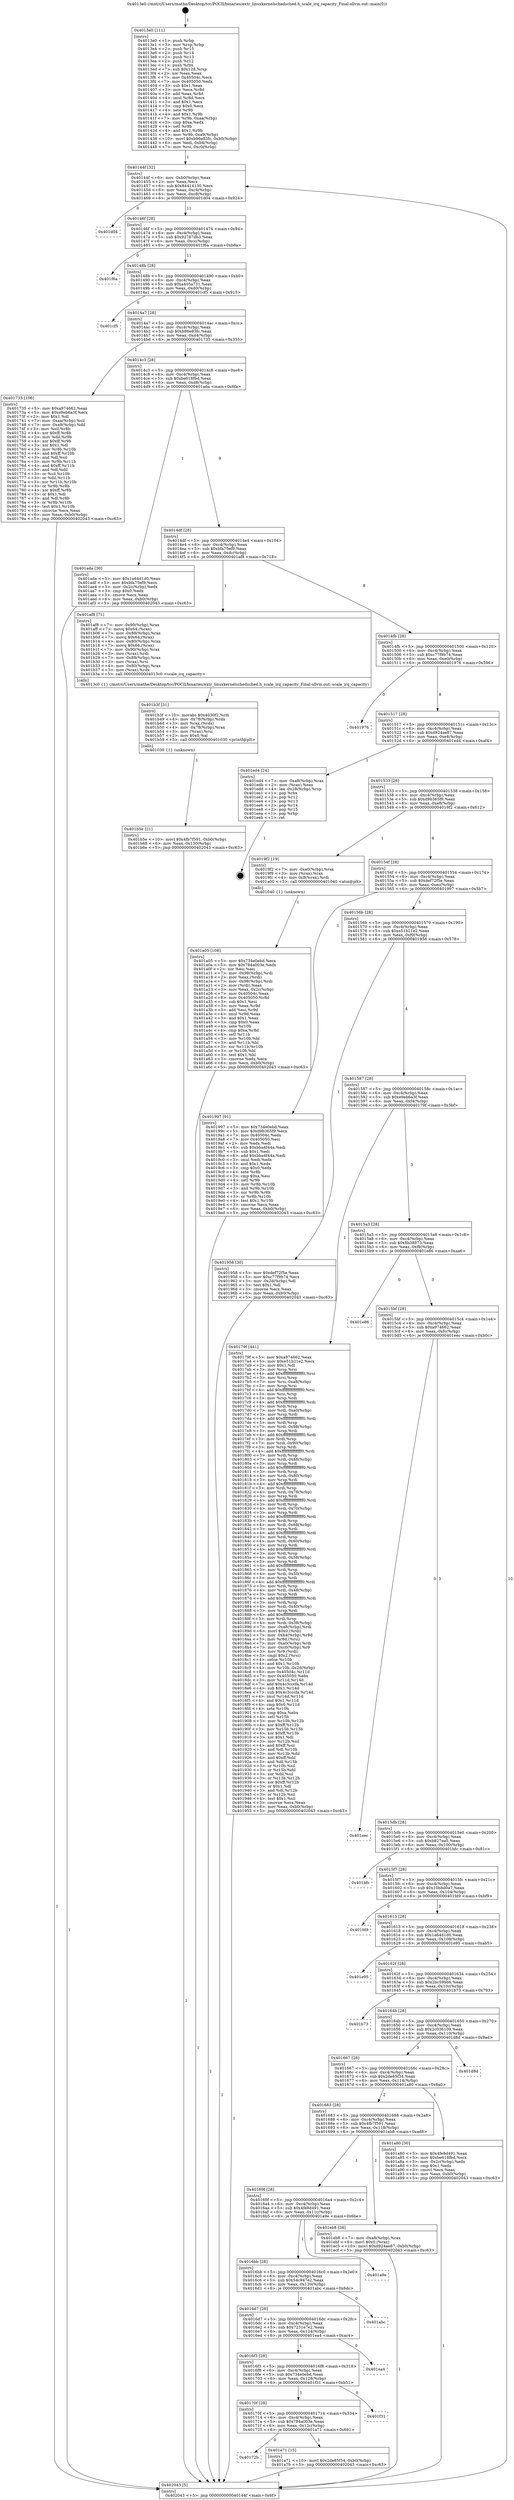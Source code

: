 digraph "0x4013e0" {
  label = "0x4013e0 (/mnt/c/Users/mathe/Desktop/tcc/POCII/binaries/extr_linuxkernelschedsched.h_scale_irq_capacity_Final-ollvm.out::main(0))"
  labelloc = "t"
  node[shape=record]

  Entry [label="",width=0.3,height=0.3,shape=circle,fillcolor=black,style=filled]
  "0x40144f" [label="{
     0x40144f [32]\l
     | [instrs]\l
     &nbsp;&nbsp;0x40144f \<+6\>: mov -0xb0(%rbp),%eax\l
     &nbsp;&nbsp;0x401455 \<+2\>: mov %eax,%ecx\l
     &nbsp;&nbsp;0x401457 \<+6\>: sub $0x84414130,%ecx\l
     &nbsp;&nbsp;0x40145d \<+6\>: mov %eax,-0xc4(%rbp)\l
     &nbsp;&nbsp;0x401463 \<+6\>: mov %ecx,-0xc8(%rbp)\l
     &nbsp;&nbsp;0x401469 \<+6\>: je 0000000000401d04 \<main+0x924\>\l
  }"]
  "0x401d04" [label="{
     0x401d04\l
  }", style=dashed]
  "0x40146f" [label="{
     0x40146f [28]\l
     | [instrs]\l
     &nbsp;&nbsp;0x40146f \<+5\>: jmp 0000000000401474 \<main+0x94\>\l
     &nbsp;&nbsp;0x401474 \<+6\>: mov -0xc4(%rbp),%eax\l
     &nbsp;&nbsp;0x40147a \<+5\>: sub $0x92787db3,%eax\l
     &nbsp;&nbsp;0x40147f \<+6\>: mov %eax,-0xcc(%rbp)\l
     &nbsp;&nbsp;0x401485 \<+6\>: je 0000000000401f6a \<main+0xb8a\>\l
  }"]
  Exit [label="",width=0.3,height=0.3,shape=circle,fillcolor=black,style=filled,peripheries=2]
  "0x401f6a" [label="{
     0x401f6a\l
  }", style=dashed]
  "0x40148b" [label="{
     0x40148b [28]\l
     | [instrs]\l
     &nbsp;&nbsp;0x40148b \<+5\>: jmp 0000000000401490 \<main+0xb0\>\l
     &nbsp;&nbsp;0x401490 \<+6\>: mov -0xc4(%rbp),%eax\l
     &nbsp;&nbsp;0x401496 \<+5\>: sub $0xa405a731,%eax\l
     &nbsp;&nbsp;0x40149b \<+6\>: mov %eax,-0xd0(%rbp)\l
     &nbsp;&nbsp;0x4014a1 \<+6\>: je 0000000000401cf5 \<main+0x915\>\l
  }"]
  "0x401b5e" [label="{
     0x401b5e [21]\l
     | [instrs]\l
     &nbsp;&nbsp;0x401b5e \<+10\>: movl $0x4fb7f591,-0xb0(%rbp)\l
     &nbsp;&nbsp;0x401b68 \<+6\>: mov %eax,-0x130(%rbp)\l
     &nbsp;&nbsp;0x401b6e \<+5\>: jmp 0000000000402043 \<main+0xc63\>\l
  }"]
  "0x401cf5" [label="{
     0x401cf5\l
  }", style=dashed]
  "0x4014a7" [label="{
     0x4014a7 [28]\l
     | [instrs]\l
     &nbsp;&nbsp;0x4014a7 \<+5\>: jmp 00000000004014ac \<main+0xcc\>\l
     &nbsp;&nbsp;0x4014ac \<+6\>: mov -0xc4(%rbp),%eax\l
     &nbsp;&nbsp;0x4014b2 \<+5\>: sub $0xb96e83fc,%eax\l
     &nbsp;&nbsp;0x4014b7 \<+6\>: mov %eax,-0xd4(%rbp)\l
     &nbsp;&nbsp;0x4014bd \<+6\>: je 0000000000401735 \<main+0x355\>\l
  }"]
  "0x401b3f" [label="{
     0x401b3f [31]\l
     | [instrs]\l
     &nbsp;&nbsp;0x401b3f \<+10\>: movabs $0x4030f2,%rdi\l
     &nbsp;&nbsp;0x401b49 \<+4\>: mov -0x78(%rbp),%rdx\l
     &nbsp;&nbsp;0x401b4d \<+3\>: mov %rax,(%rdx)\l
     &nbsp;&nbsp;0x401b50 \<+4\>: mov -0x78(%rbp),%rax\l
     &nbsp;&nbsp;0x401b54 \<+3\>: mov (%rax),%rsi\l
     &nbsp;&nbsp;0x401b57 \<+2\>: mov $0x0,%al\l
     &nbsp;&nbsp;0x401b59 \<+5\>: call 0000000000401030 \<printf@plt\>\l
     | [calls]\l
     &nbsp;&nbsp;0x401030 \{1\} (unknown)\l
  }"]
  "0x401735" [label="{
     0x401735 [106]\l
     | [instrs]\l
     &nbsp;&nbsp;0x401735 \<+5\>: mov $0xa974662,%eax\l
     &nbsp;&nbsp;0x40173a \<+5\>: mov $0xe9eb6a3f,%ecx\l
     &nbsp;&nbsp;0x40173f \<+2\>: mov $0x1,%dl\l
     &nbsp;&nbsp;0x401741 \<+7\>: mov -0xaa(%rbp),%sil\l
     &nbsp;&nbsp;0x401748 \<+7\>: mov -0xa9(%rbp),%dil\l
     &nbsp;&nbsp;0x40174f \<+3\>: mov %sil,%r8b\l
     &nbsp;&nbsp;0x401752 \<+4\>: xor $0xff,%r8b\l
     &nbsp;&nbsp;0x401756 \<+3\>: mov %dil,%r9b\l
     &nbsp;&nbsp;0x401759 \<+4\>: xor $0xff,%r9b\l
     &nbsp;&nbsp;0x40175d \<+3\>: xor $0x1,%dl\l
     &nbsp;&nbsp;0x401760 \<+3\>: mov %r8b,%r10b\l
     &nbsp;&nbsp;0x401763 \<+4\>: and $0xff,%r10b\l
     &nbsp;&nbsp;0x401767 \<+3\>: and %dl,%sil\l
     &nbsp;&nbsp;0x40176a \<+3\>: mov %r9b,%r11b\l
     &nbsp;&nbsp;0x40176d \<+4\>: and $0xff,%r11b\l
     &nbsp;&nbsp;0x401771 \<+3\>: and %dl,%dil\l
     &nbsp;&nbsp;0x401774 \<+3\>: or %sil,%r10b\l
     &nbsp;&nbsp;0x401777 \<+3\>: or %dil,%r11b\l
     &nbsp;&nbsp;0x40177a \<+3\>: xor %r11b,%r10b\l
     &nbsp;&nbsp;0x40177d \<+3\>: or %r9b,%r8b\l
     &nbsp;&nbsp;0x401780 \<+4\>: xor $0xff,%r8b\l
     &nbsp;&nbsp;0x401784 \<+3\>: or $0x1,%dl\l
     &nbsp;&nbsp;0x401787 \<+3\>: and %dl,%r8b\l
     &nbsp;&nbsp;0x40178a \<+3\>: or %r8b,%r10b\l
     &nbsp;&nbsp;0x40178d \<+4\>: test $0x1,%r10b\l
     &nbsp;&nbsp;0x401791 \<+3\>: cmovne %ecx,%eax\l
     &nbsp;&nbsp;0x401794 \<+6\>: mov %eax,-0xb0(%rbp)\l
     &nbsp;&nbsp;0x40179a \<+5\>: jmp 0000000000402043 \<main+0xc63\>\l
  }"]
  "0x4014c3" [label="{
     0x4014c3 [28]\l
     | [instrs]\l
     &nbsp;&nbsp;0x4014c3 \<+5\>: jmp 00000000004014c8 \<main+0xe8\>\l
     &nbsp;&nbsp;0x4014c8 \<+6\>: mov -0xc4(%rbp),%eax\l
     &nbsp;&nbsp;0x4014ce \<+5\>: sub $0xbe618fbd,%eax\l
     &nbsp;&nbsp;0x4014d3 \<+6\>: mov %eax,-0xd8(%rbp)\l
     &nbsp;&nbsp;0x4014d9 \<+6\>: je 0000000000401ada \<main+0x6fa\>\l
  }"]
  "0x402043" [label="{
     0x402043 [5]\l
     | [instrs]\l
     &nbsp;&nbsp;0x402043 \<+5\>: jmp 000000000040144f \<main+0x6f\>\l
  }"]
  "0x4013e0" [label="{
     0x4013e0 [111]\l
     | [instrs]\l
     &nbsp;&nbsp;0x4013e0 \<+1\>: push %rbp\l
     &nbsp;&nbsp;0x4013e1 \<+3\>: mov %rsp,%rbp\l
     &nbsp;&nbsp;0x4013e4 \<+2\>: push %r15\l
     &nbsp;&nbsp;0x4013e6 \<+2\>: push %r14\l
     &nbsp;&nbsp;0x4013e8 \<+2\>: push %r13\l
     &nbsp;&nbsp;0x4013ea \<+2\>: push %r12\l
     &nbsp;&nbsp;0x4013ec \<+1\>: push %rbx\l
     &nbsp;&nbsp;0x4013ed \<+7\>: sub $0x128,%rsp\l
     &nbsp;&nbsp;0x4013f4 \<+2\>: xor %eax,%eax\l
     &nbsp;&nbsp;0x4013f6 \<+7\>: mov 0x40504c,%ecx\l
     &nbsp;&nbsp;0x4013fd \<+7\>: mov 0x405050,%edx\l
     &nbsp;&nbsp;0x401404 \<+3\>: sub $0x1,%eax\l
     &nbsp;&nbsp;0x401407 \<+3\>: mov %ecx,%r8d\l
     &nbsp;&nbsp;0x40140a \<+3\>: add %eax,%r8d\l
     &nbsp;&nbsp;0x40140d \<+4\>: imul %r8d,%ecx\l
     &nbsp;&nbsp;0x401411 \<+3\>: and $0x1,%ecx\l
     &nbsp;&nbsp;0x401414 \<+3\>: cmp $0x0,%ecx\l
     &nbsp;&nbsp;0x401417 \<+4\>: sete %r9b\l
     &nbsp;&nbsp;0x40141b \<+4\>: and $0x1,%r9b\l
     &nbsp;&nbsp;0x40141f \<+7\>: mov %r9b,-0xaa(%rbp)\l
     &nbsp;&nbsp;0x401426 \<+3\>: cmp $0xa,%edx\l
     &nbsp;&nbsp;0x401429 \<+4\>: setl %r9b\l
     &nbsp;&nbsp;0x40142d \<+4\>: and $0x1,%r9b\l
     &nbsp;&nbsp;0x401431 \<+7\>: mov %r9b,-0xa9(%rbp)\l
     &nbsp;&nbsp;0x401438 \<+10\>: movl $0xb96e83fc,-0xb0(%rbp)\l
     &nbsp;&nbsp;0x401442 \<+6\>: mov %edi,-0xb4(%rbp)\l
     &nbsp;&nbsp;0x401448 \<+7\>: mov %rsi,-0xc0(%rbp)\l
  }"]
  "0x40172b" [label="{
     0x40172b\l
  }", style=dashed]
  "0x401ada" [label="{
     0x401ada [30]\l
     | [instrs]\l
     &nbsp;&nbsp;0x401ada \<+5\>: mov $0x1a64d1d0,%eax\l
     &nbsp;&nbsp;0x401adf \<+5\>: mov $0xbfa75ef9,%ecx\l
     &nbsp;&nbsp;0x401ae4 \<+3\>: mov -0x2c(%rbp),%edx\l
     &nbsp;&nbsp;0x401ae7 \<+3\>: cmp $0x0,%edx\l
     &nbsp;&nbsp;0x401aea \<+3\>: cmove %ecx,%eax\l
     &nbsp;&nbsp;0x401aed \<+6\>: mov %eax,-0xb0(%rbp)\l
     &nbsp;&nbsp;0x401af3 \<+5\>: jmp 0000000000402043 \<main+0xc63\>\l
  }"]
  "0x4014df" [label="{
     0x4014df [28]\l
     | [instrs]\l
     &nbsp;&nbsp;0x4014df \<+5\>: jmp 00000000004014e4 \<main+0x104\>\l
     &nbsp;&nbsp;0x4014e4 \<+6\>: mov -0xc4(%rbp),%eax\l
     &nbsp;&nbsp;0x4014ea \<+5\>: sub $0xbfa75ef9,%eax\l
     &nbsp;&nbsp;0x4014ef \<+6\>: mov %eax,-0xdc(%rbp)\l
     &nbsp;&nbsp;0x4014f5 \<+6\>: je 0000000000401af8 \<main+0x718\>\l
  }"]
  "0x401a71" [label="{
     0x401a71 [15]\l
     | [instrs]\l
     &nbsp;&nbsp;0x401a71 \<+10\>: movl $0x2de85f34,-0xb0(%rbp)\l
     &nbsp;&nbsp;0x401a7b \<+5\>: jmp 0000000000402043 \<main+0xc63\>\l
  }"]
  "0x401af8" [label="{
     0x401af8 [71]\l
     | [instrs]\l
     &nbsp;&nbsp;0x401af8 \<+7\>: mov -0x90(%rbp),%rax\l
     &nbsp;&nbsp;0x401aff \<+7\>: movq $0x64,(%rax)\l
     &nbsp;&nbsp;0x401b06 \<+7\>: mov -0x88(%rbp),%rax\l
     &nbsp;&nbsp;0x401b0d \<+7\>: movq $0x64,(%rax)\l
     &nbsp;&nbsp;0x401b14 \<+4\>: mov -0x80(%rbp),%rax\l
     &nbsp;&nbsp;0x401b18 \<+7\>: movq $0x64,(%rax)\l
     &nbsp;&nbsp;0x401b1f \<+7\>: mov -0x90(%rbp),%rax\l
     &nbsp;&nbsp;0x401b26 \<+3\>: mov (%rax),%rdi\l
     &nbsp;&nbsp;0x401b29 \<+7\>: mov -0x88(%rbp),%rax\l
     &nbsp;&nbsp;0x401b30 \<+3\>: mov (%rax),%rsi\l
     &nbsp;&nbsp;0x401b33 \<+4\>: mov -0x80(%rbp),%rax\l
     &nbsp;&nbsp;0x401b37 \<+3\>: mov (%rax),%rdx\l
     &nbsp;&nbsp;0x401b3a \<+5\>: call 00000000004013c0 \<scale_irq_capacity\>\l
     | [calls]\l
     &nbsp;&nbsp;0x4013c0 \{1\} (/mnt/c/Users/mathe/Desktop/tcc/POCII/binaries/extr_linuxkernelschedsched.h_scale_irq_capacity_Final-ollvm.out::scale_irq_capacity)\l
  }"]
  "0x4014fb" [label="{
     0x4014fb [28]\l
     | [instrs]\l
     &nbsp;&nbsp;0x4014fb \<+5\>: jmp 0000000000401500 \<main+0x120\>\l
     &nbsp;&nbsp;0x401500 \<+6\>: mov -0xc4(%rbp),%eax\l
     &nbsp;&nbsp;0x401506 \<+5\>: sub $0xc77f9b74,%eax\l
     &nbsp;&nbsp;0x40150b \<+6\>: mov %eax,-0xe0(%rbp)\l
     &nbsp;&nbsp;0x401511 \<+6\>: je 0000000000401976 \<main+0x596\>\l
  }"]
  "0x40170f" [label="{
     0x40170f [28]\l
     | [instrs]\l
     &nbsp;&nbsp;0x40170f \<+5\>: jmp 0000000000401714 \<main+0x334\>\l
     &nbsp;&nbsp;0x401714 \<+6\>: mov -0xc4(%rbp),%eax\l
     &nbsp;&nbsp;0x40171a \<+5\>: sub $0x784a003e,%eax\l
     &nbsp;&nbsp;0x40171f \<+6\>: mov %eax,-0x12c(%rbp)\l
     &nbsp;&nbsp;0x401725 \<+6\>: je 0000000000401a71 \<main+0x691\>\l
  }"]
  "0x401976" [label="{
     0x401976\l
  }", style=dashed]
  "0x401517" [label="{
     0x401517 [28]\l
     | [instrs]\l
     &nbsp;&nbsp;0x401517 \<+5\>: jmp 000000000040151c \<main+0x13c\>\l
     &nbsp;&nbsp;0x40151c \<+6\>: mov -0xc4(%rbp),%eax\l
     &nbsp;&nbsp;0x401522 \<+5\>: sub $0xd924ae87,%eax\l
     &nbsp;&nbsp;0x401527 \<+6\>: mov %eax,-0xe4(%rbp)\l
     &nbsp;&nbsp;0x40152d \<+6\>: je 0000000000401ed4 \<main+0xaf4\>\l
  }"]
  "0x401f31" [label="{
     0x401f31\l
  }", style=dashed]
  "0x401ed4" [label="{
     0x401ed4 [24]\l
     | [instrs]\l
     &nbsp;&nbsp;0x401ed4 \<+7\>: mov -0xa8(%rbp),%rax\l
     &nbsp;&nbsp;0x401edb \<+2\>: mov (%rax),%eax\l
     &nbsp;&nbsp;0x401edd \<+4\>: lea -0x28(%rbp),%rsp\l
     &nbsp;&nbsp;0x401ee1 \<+1\>: pop %rbx\l
     &nbsp;&nbsp;0x401ee2 \<+2\>: pop %r12\l
     &nbsp;&nbsp;0x401ee4 \<+2\>: pop %r13\l
     &nbsp;&nbsp;0x401ee6 \<+2\>: pop %r14\l
     &nbsp;&nbsp;0x401ee8 \<+2\>: pop %r15\l
     &nbsp;&nbsp;0x401eea \<+1\>: pop %rbp\l
     &nbsp;&nbsp;0x401eeb \<+1\>: ret\l
  }"]
  "0x401533" [label="{
     0x401533 [28]\l
     | [instrs]\l
     &nbsp;&nbsp;0x401533 \<+5\>: jmp 0000000000401538 \<main+0x158\>\l
     &nbsp;&nbsp;0x401538 \<+6\>: mov -0xc4(%rbp),%eax\l
     &nbsp;&nbsp;0x40153e \<+5\>: sub $0xd9b365f9,%eax\l
     &nbsp;&nbsp;0x401543 \<+6\>: mov %eax,-0xe8(%rbp)\l
     &nbsp;&nbsp;0x401549 \<+6\>: je 00000000004019f2 \<main+0x612\>\l
  }"]
  "0x4016f3" [label="{
     0x4016f3 [28]\l
     | [instrs]\l
     &nbsp;&nbsp;0x4016f3 \<+5\>: jmp 00000000004016f8 \<main+0x318\>\l
     &nbsp;&nbsp;0x4016f8 \<+6\>: mov -0xc4(%rbp),%eax\l
     &nbsp;&nbsp;0x4016fe \<+5\>: sub $0x734e0ebd,%eax\l
     &nbsp;&nbsp;0x401703 \<+6\>: mov %eax,-0x128(%rbp)\l
     &nbsp;&nbsp;0x401709 \<+6\>: je 0000000000401f31 \<main+0xb51\>\l
  }"]
  "0x4019f2" [label="{
     0x4019f2 [19]\l
     | [instrs]\l
     &nbsp;&nbsp;0x4019f2 \<+7\>: mov -0xa0(%rbp),%rax\l
     &nbsp;&nbsp;0x4019f9 \<+3\>: mov (%rax),%rax\l
     &nbsp;&nbsp;0x4019fc \<+4\>: mov 0x8(%rax),%rdi\l
     &nbsp;&nbsp;0x401a00 \<+5\>: call 0000000000401040 \<atoi@plt\>\l
     | [calls]\l
     &nbsp;&nbsp;0x401040 \{1\} (unknown)\l
  }"]
  "0x40154f" [label="{
     0x40154f [28]\l
     | [instrs]\l
     &nbsp;&nbsp;0x40154f \<+5\>: jmp 0000000000401554 \<main+0x174\>\l
     &nbsp;&nbsp;0x401554 \<+6\>: mov -0xc4(%rbp),%eax\l
     &nbsp;&nbsp;0x40155a \<+5\>: sub $0xdef72f5e,%eax\l
     &nbsp;&nbsp;0x40155f \<+6\>: mov %eax,-0xec(%rbp)\l
     &nbsp;&nbsp;0x401565 \<+6\>: je 0000000000401997 \<main+0x5b7\>\l
  }"]
  "0x401ea4" [label="{
     0x401ea4\l
  }", style=dashed]
  "0x401997" [label="{
     0x401997 [91]\l
     | [instrs]\l
     &nbsp;&nbsp;0x401997 \<+5\>: mov $0x734e0ebd,%eax\l
     &nbsp;&nbsp;0x40199c \<+5\>: mov $0xd9b365f9,%ecx\l
     &nbsp;&nbsp;0x4019a1 \<+7\>: mov 0x40504c,%edx\l
     &nbsp;&nbsp;0x4019a8 \<+7\>: mov 0x405050,%esi\l
     &nbsp;&nbsp;0x4019af \<+2\>: mov %edx,%edi\l
     &nbsp;&nbsp;0x4019b1 \<+6\>: sub $0xbba4f44a,%edi\l
     &nbsp;&nbsp;0x4019b7 \<+3\>: sub $0x1,%edi\l
     &nbsp;&nbsp;0x4019ba \<+6\>: add $0xbba4f44a,%edi\l
     &nbsp;&nbsp;0x4019c0 \<+3\>: imul %edi,%edx\l
     &nbsp;&nbsp;0x4019c3 \<+3\>: and $0x1,%edx\l
     &nbsp;&nbsp;0x4019c6 \<+3\>: cmp $0x0,%edx\l
     &nbsp;&nbsp;0x4019c9 \<+4\>: sete %r8b\l
     &nbsp;&nbsp;0x4019cd \<+3\>: cmp $0xa,%esi\l
     &nbsp;&nbsp;0x4019d0 \<+4\>: setl %r9b\l
     &nbsp;&nbsp;0x4019d4 \<+3\>: mov %r8b,%r10b\l
     &nbsp;&nbsp;0x4019d7 \<+3\>: and %r9b,%r10b\l
     &nbsp;&nbsp;0x4019da \<+3\>: xor %r9b,%r8b\l
     &nbsp;&nbsp;0x4019dd \<+3\>: or %r8b,%r10b\l
     &nbsp;&nbsp;0x4019e0 \<+4\>: test $0x1,%r10b\l
     &nbsp;&nbsp;0x4019e4 \<+3\>: cmovne %ecx,%eax\l
     &nbsp;&nbsp;0x4019e7 \<+6\>: mov %eax,-0xb0(%rbp)\l
     &nbsp;&nbsp;0x4019ed \<+5\>: jmp 0000000000402043 \<main+0xc63\>\l
  }"]
  "0x40156b" [label="{
     0x40156b [28]\l
     | [instrs]\l
     &nbsp;&nbsp;0x40156b \<+5\>: jmp 0000000000401570 \<main+0x190\>\l
     &nbsp;&nbsp;0x401570 \<+6\>: mov -0xc4(%rbp),%eax\l
     &nbsp;&nbsp;0x401576 \<+5\>: sub $0xe51b21e2,%eax\l
     &nbsp;&nbsp;0x40157b \<+6\>: mov %eax,-0xf0(%rbp)\l
     &nbsp;&nbsp;0x401581 \<+6\>: je 0000000000401958 \<main+0x578\>\l
  }"]
  "0x4016d7" [label="{
     0x4016d7 [28]\l
     | [instrs]\l
     &nbsp;&nbsp;0x4016d7 \<+5\>: jmp 00000000004016dc \<main+0x2fc\>\l
     &nbsp;&nbsp;0x4016dc \<+6\>: mov -0xc4(%rbp),%eax\l
     &nbsp;&nbsp;0x4016e2 \<+5\>: sub $0x7231e7e2,%eax\l
     &nbsp;&nbsp;0x4016e7 \<+6\>: mov %eax,-0x124(%rbp)\l
     &nbsp;&nbsp;0x4016ed \<+6\>: je 0000000000401ea4 \<main+0xac4\>\l
  }"]
  "0x401958" [label="{
     0x401958 [30]\l
     | [instrs]\l
     &nbsp;&nbsp;0x401958 \<+5\>: mov $0xdef72f5e,%eax\l
     &nbsp;&nbsp;0x40195d \<+5\>: mov $0xc77f9b74,%ecx\l
     &nbsp;&nbsp;0x401962 \<+3\>: mov -0x2d(%rbp),%dl\l
     &nbsp;&nbsp;0x401965 \<+3\>: test $0x1,%dl\l
     &nbsp;&nbsp;0x401968 \<+3\>: cmovne %ecx,%eax\l
     &nbsp;&nbsp;0x40196b \<+6\>: mov %eax,-0xb0(%rbp)\l
     &nbsp;&nbsp;0x401971 \<+5\>: jmp 0000000000402043 \<main+0xc63\>\l
  }"]
  "0x401587" [label="{
     0x401587 [28]\l
     | [instrs]\l
     &nbsp;&nbsp;0x401587 \<+5\>: jmp 000000000040158c \<main+0x1ac\>\l
     &nbsp;&nbsp;0x40158c \<+6\>: mov -0xc4(%rbp),%eax\l
     &nbsp;&nbsp;0x401592 \<+5\>: sub $0xe9eb6a3f,%eax\l
     &nbsp;&nbsp;0x401597 \<+6\>: mov %eax,-0xf4(%rbp)\l
     &nbsp;&nbsp;0x40159d \<+6\>: je 000000000040179f \<main+0x3bf\>\l
  }"]
  "0x401abc" [label="{
     0x401abc\l
  }", style=dashed]
  "0x40179f" [label="{
     0x40179f [441]\l
     | [instrs]\l
     &nbsp;&nbsp;0x40179f \<+5\>: mov $0xa974662,%eax\l
     &nbsp;&nbsp;0x4017a4 \<+5\>: mov $0xe51b21e2,%ecx\l
     &nbsp;&nbsp;0x4017a9 \<+2\>: mov $0x1,%dl\l
     &nbsp;&nbsp;0x4017ab \<+3\>: mov %rsp,%rsi\l
     &nbsp;&nbsp;0x4017ae \<+4\>: add $0xfffffffffffffff0,%rsi\l
     &nbsp;&nbsp;0x4017b2 \<+3\>: mov %rsi,%rsp\l
     &nbsp;&nbsp;0x4017b5 \<+7\>: mov %rsi,-0xa8(%rbp)\l
     &nbsp;&nbsp;0x4017bc \<+3\>: mov %rsp,%rsi\l
     &nbsp;&nbsp;0x4017bf \<+4\>: add $0xfffffffffffffff0,%rsi\l
     &nbsp;&nbsp;0x4017c3 \<+3\>: mov %rsi,%rsp\l
     &nbsp;&nbsp;0x4017c6 \<+3\>: mov %rsp,%rdi\l
     &nbsp;&nbsp;0x4017c9 \<+4\>: add $0xfffffffffffffff0,%rdi\l
     &nbsp;&nbsp;0x4017cd \<+3\>: mov %rdi,%rsp\l
     &nbsp;&nbsp;0x4017d0 \<+7\>: mov %rdi,-0xa0(%rbp)\l
     &nbsp;&nbsp;0x4017d7 \<+3\>: mov %rsp,%rdi\l
     &nbsp;&nbsp;0x4017da \<+4\>: add $0xfffffffffffffff0,%rdi\l
     &nbsp;&nbsp;0x4017de \<+3\>: mov %rdi,%rsp\l
     &nbsp;&nbsp;0x4017e1 \<+7\>: mov %rdi,-0x98(%rbp)\l
     &nbsp;&nbsp;0x4017e8 \<+3\>: mov %rsp,%rdi\l
     &nbsp;&nbsp;0x4017eb \<+4\>: add $0xfffffffffffffff0,%rdi\l
     &nbsp;&nbsp;0x4017ef \<+3\>: mov %rdi,%rsp\l
     &nbsp;&nbsp;0x4017f2 \<+7\>: mov %rdi,-0x90(%rbp)\l
     &nbsp;&nbsp;0x4017f9 \<+3\>: mov %rsp,%rdi\l
     &nbsp;&nbsp;0x4017fc \<+4\>: add $0xfffffffffffffff0,%rdi\l
     &nbsp;&nbsp;0x401800 \<+3\>: mov %rdi,%rsp\l
     &nbsp;&nbsp;0x401803 \<+7\>: mov %rdi,-0x88(%rbp)\l
     &nbsp;&nbsp;0x40180a \<+3\>: mov %rsp,%rdi\l
     &nbsp;&nbsp;0x40180d \<+4\>: add $0xfffffffffffffff0,%rdi\l
     &nbsp;&nbsp;0x401811 \<+3\>: mov %rdi,%rsp\l
     &nbsp;&nbsp;0x401814 \<+4\>: mov %rdi,-0x80(%rbp)\l
     &nbsp;&nbsp;0x401818 \<+3\>: mov %rsp,%rdi\l
     &nbsp;&nbsp;0x40181b \<+4\>: add $0xfffffffffffffff0,%rdi\l
     &nbsp;&nbsp;0x40181f \<+3\>: mov %rdi,%rsp\l
     &nbsp;&nbsp;0x401822 \<+4\>: mov %rdi,-0x78(%rbp)\l
     &nbsp;&nbsp;0x401826 \<+3\>: mov %rsp,%rdi\l
     &nbsp;&nbsp;0x401829 \<+4\>: add $0xfffffffffffffff0,%rdi\l
     &nbsp;&nbsp;0x40182d \<+3\>: mov %rdi,%rsp\l
     &nbsp;&nbsp;0x401830 \<+4\>: mov %rdi,-0x70(%rbp)\l
     &nbsp;&nbsp;0x401834 \<+3\>: mov %rsp,%rdi\l
     &nbsp;&nbsp;0x401837 \<+4\>: add $0xfffffffffffffff0,%rdi\l
     &nbsp;&nbsp;0x40183b \<+3\>: mov %rdi,%rsp\l
     &nbsp;&nbsp;0x40183e \<+4\>: mov %rdi,-0x68(%rbp)\l
     &nbsp;&nbsp;0x401842 \<+3\>: mov %rsp,%rdi\l
     &nbsp;&nbsp;0x401845 \<+4\>: add $0xfffffffffffffff0,%rdi\l
     &nbsp;&nbsp;0x401849 \<+3\>: mov %rdi,%rsp\l
     &nbsp;&nbsp;0x40184c \<+4\>: mov %rdi,-0x60(%rbp)\l
     &nbsp;&nbsp;0x401850 \<+3\>: mov %rsp,%rdi\l
     &nbsp;&nbsp;0x401853 \<+4\>: add $0xfffffffffffffff0,%rdi\l
     &nbsp;&nbsp;0x401857 \<+3\>: mov %rdi,%rsp\l
     &nbsp;&nbsp;0x40185a \<+4\>: mov %rdi,-0x58(%rbp)\l
     &nbsp;&nbsp;0x40185e \<+3\>: mov %rsp,%rdi\l
     &nbsp;&nbsp;0x401861 \<+4\>: add $0xfffffffffffffff0,%rdi\l
     &nbsp;&nbsp;0x401865 \<+3\>: mov %rdi,%rsp\l
     &nbsp;&nbsp;0x401868 \<+4\>: mov %rdi,-0x50(%rbp)\l
     &nbsp;&nbsp;0x40186c \<+3\>: mov %rsp,%rdi\l
     &nbsp;&nbsp;0x40186f \<+4\>: add $0xfffffffffffffff0,%rdi\l
     &nbsp;&nbsp;0x401873 \<+3\>: mov %rdi,%rsp\l
     &nbsp;&nbsp;0x401876 \<+4\>: mov %rdi,-0x48(%rbp)\l
     &nbsp;&nbsp;0x40187a \<+3\>: mov %rsp,%rdi\l
     &nbsp;&nbsp;0x40187d \<+4\>: add $0xfffffffffffffff0,%rdi\l
     &nbsp;&nbsp;0x401881 \<+3\>: mov %rdi,%rsp\l
     &nbsp;&nbsp;0x401884 \<+4\>: mov %rdi,-0x40(%rbp)\l
     &nbsp;&nbsp;0x401888 \<+3\>: mov %rsp,%rdi\l
     &nbsp;&nbsp;0x40188b \<+4\>: add $0xfffffffffffffff0,%rdi\l
     &nbsp;&nbsp;0x40188f \<+3\>: mov %rdi,%rsp\l
     &nbsp;&nbsp;0x401892 \<+4\>: mov %rdi,-0x38(%rbp)\l
     &nbsp;&nbsp;0x401896 \<+7\>: mov -0xa8(%rbp),%rdi\l
     &nbsp;&nbsp;0x40189d \<+6\>: movl $0x0,(%rdi)\l
     &nbsp;&nbsp;0x4018a3 \<+7\>: mov -0xb4(%rbp),%r8d\l
     &nbsp;&nbsp;0x4018aa \<+3\>: mov %r8d,(%rsi)\l
     &nbsp;&nbsp;0x4018ad \<+7\>: mov -0xa0(%rbp),%rdi\l
     &nbsp;&nbsp;0x4018b4 \<+7\>: mov -0xc0(%rbp),%r9\l
     &nbsp;&nbsp;0x4018bb \<+3\>: mov %r9,(%rdi)\l
     &nbsp;&nbsp;0x4018be \<+3\>: cmpl $0x2,(%rsi)\l
     &nbsp;&nbsp;0x4018c1 \<+4\>: setne %r10b\l
     &nbsp;&nbsp;0x4018c5 \<+4\>: and $0x1,%r10b\l
     &nbsp;&nbsp;0x4018c9 \<+4\>: mov %r10b,-0x2d(%rbp)\l
     &nbsp;&nbsp;0x4018cd \<+8\>: mov 0x40504c,%r11d\l
     &nbsp;&nbsp;0x4018d5 \<+7\>: mov 0x405050,%ebx\l
     &nbsp;&nbsp;0x4018dc \<+3\>: mov %r11d,%r14d\l
     &nbsp;&nbsp;0x4018df \<+7\>: add $0x4c3cccfa,%r14d\l
     &nbsp;&nbsp;0x4018e6 \<+4\>: sub $0x1,%r14d\l
     &nbsp;&nbsp;0x4018ea \<+7\>: sub $0x4c3cccfa,%r14d\l
     &nbsp;&nbsp;0x4018f1 \<+4\>: imul %r14d,%r11d\l
     &nbsp;&nbsp;0x4018f5 \<+4\>: and $0x1,%r11d\l
     &nbsp;&nbsp;0x4018f9 \<+4\>: cmp $0x0,%r11d\l
     &nbsp;&nbsp;0x4018fd \<+4\>: sete %r10b\l
     &nbsp;&nbsp;0x401901 \<+3\>: cmp $0xa,%ebx\l
     &nbsp;&nbsp;0x401904 \<+4\>: setl %r15b\l
     &nbsp;&nbsp;0x401908 \<+3\>: mov %r10b,%r12b\l
     &nbsp;&nbsp;0x40190b \<+4\>: xor $0xff,%r12b\l
     &nbsp;&nbsp;0x40190f \<+3\>: mov %r15b,%r13b\l
     &nbsp;&nbsp;0x401912 \<+4\>: xor $0xff,%r13b\l
     &nbsp;&nbsp;0x401916 \<+3\>: xor $0x1,%dl\l
     &nbsp;&nbsp;0x401919 \<+3\>: mov %r12b,%sil\l
     &nbsp;&nbsp;0x40191c \<+4\>: and $0xff,%sil\l
     &nbsp;&nbsp;0x401920 \<+3\>: and %dl,%r10b\l
     &nbsp;&nbsp;0x401923 \<+3\>: mov %r13b,%dil\l
     &nbsp;&nbsp;0x401926 \<+4\>: and $0xff,%dil\l
     &nbsp;&nbsp;0x40192a \<+3\>: and %dl,%r15b\l
     &nbsp;&nbsp;0x40192d \<+3\>: or %r10b,%sil\l
     &nbsp;&nbsp;0x401930 \<+3\>: or %r15b,%dil\l
     &nbsp;&nbsp;0x401933 \<+3\>: xor %dil,%sil\l
     &nbsp;&nbsp;0x401936 \<+3\>: or %r13b,%r12b\l
     &nbsp;&nbsp;0x401939 \<+4\>: xor $0xff,%r12b\l
     &nbsp;&nbsp;0x40193d \<+3\>: or $0x1,%dl\l
     &nbsp;&nbsp;0x401940 \<+3\>: and %dl,%r12b\l
     &nbsp;&nbsp;0x401943 \<+3\>: or %r12b,%sil\l
     &nbsp;&nbsp;0x401946 \<+4\>: test $0x1,%sil\l
     &nbsp;&nbsp;0x40194a \<+3\>: cmovne %ecx,%eax\l
     &nbsp;&nbsp;0x40194d \<+6\>: mov %eax,-0xb0(%rbp)\l
     &nbsp;&nbsp;0x401953 \<+5\>: jmp 0000000000402043 \<main+0xc63\>\l
  }"]
  "0x4015a3" [label="{
     0x4015a3 [28]\l
     | [instrs]\l
     &nbsp;&nbsp;0x4015a3 \<+5\>: jmp 00000000004015a8 \<main+0x1c8\>\l
     &nbsp;&nbsp;0x4015a8 \<+6\>: mov -0xc4(%rbp),%eax\l
     &nbsp;&nbsp;0x4015ae \<+5\>: sub $0x8b38873,%eax\l
     &nbsp;&nbsp;0x4015b3 \<+6\>: mov %eax,-0xf8(%rbp)\l
     &nbsp;&nbsp;0x4015b9 \<+6\>: je 0000000000401e86 \<main+0xaa6\>\l
  }"]
  "0x4016bb" [label="{
     0x4016bb [28]\l
     | [instrs]\l
     &nbsp;&nbsp;0x4016bb \<+5\>: jmp 00000000004016c0 \<main+0x2e0\>\l
     &nbsp;&nbsp;0x4016c0 \<+6\>: mov -0xc4(%rbp),%eax\l
     &nbsp;&nbsp;0x4016c6 \<+5\>: sub $0x54c947e2,%eax\l
     &nbsp;&nbsp;0x4016cb \<+6\>: mov %eax,-0x120(%rbp)\l
     &nbsp;&nbsp;0x4016d1 \<+6\>: je 0000000000401abc \<main+0x6dc\>\l
  }"]
  "0x401a05" [label="{
     0x401a05 [108]\l
     | [instrs]\l
     &nbsp;&nbsp;0x401a05 \<+5\>: mov $0x734e0ebd,%ecx\l
     &nbsp;&nbsp;0x401a0a \<+5\>: mov $0x784a003e,%edx\l
     &nbsp;&nbsp;0x401a0f \<+2\>: xor %esi,%esi\l
     &nbsp;&nbsp;0x401a11 \<+7\>: mov -0x98(%rbp),%rdi\l
     &nbsp;&nbsp;0x401a18 \<+2\>: mov %eax,(%rdi)\l
     &nbsp;&nbsp;0x401a1a \<+7\>: mov -0x98(%rbp),%rdi\l
     &nbsp;&nbsp;0x401a21 \<+2\>: mov (%rdi),%eax\l
     &nbsp;&nbsp;0x401a23 \<+3\>: mov %eax,-0x2c(%rbp)\l
     &nbsp;&nbsp;0x401a26 \<+7\>: mov 0x40504c,%eax\l
     &nbsp;&nbsp;0x401a2d \<+8\>: mov 0x405050,%r8d\l
     &nbsp;&nbsp;0x401a35 \<+3\>: sub $0x1,%esi\l
     &nbsp;&nbsp;0x401a38 \<+3\>: mov %eax,%r9d\l
     &nbsp;&nbsp;0x401a3b \<+3\>: add %esi,%r9d\l
     &nbsp;&nbsp;0x401a3e \<+4\>: imul %r9d,%eax\l
     &nbsp;&nbsp;0x401a42 \<+3\>: and $0x1,%eax\l
     &nbsp;&nbsp;0x401a45 \<+3\>: cmp $0x0,%eax\l
     &nbsp;&nbsp;0x401a48 \<+4\>: sete %r10b\l
     &nbsp;&nbsp;0x401a4c \<+4\>: cmp $0xa,%r8d\l
     &nbsp;&nbsp;0x401a50 \<+4\>: setl %r11b\l
     &nbsp;&nbsp;0x401a54 \<+3\>: mov %r10b,%bl\l
     &nbsp;&nbsp;0x401a57 \<+3\>: and %r11b,%bl\l
     &nbsp;&nbsp;0x401a5a \<+3\>: xor %r11b,%r10b\l
     &nbsp;&nbsp;0x401a5d \<+3\>: or %r10b,%bl\l
     &nbsp;&nbsp;0x401a60 \<+3\>: test $0x1,%bl\l
     &nbsp;&nbsp;0x401a63 \<+3\>: cmovne %edx,%ecx\l
     &nbsp;&nbsp;0x401a66 \<+6\>: mov %ecx,-0xb0(%rbp)\l
     &nbsp;&nbsp;0x401a6c \<+5\>: jmp 0000000000402043 \<main+0xc63\>\l
  }"]
  "0x401a9e" [label="{
     0x401a9e\l
  }", style=dashed]
  "0x401e86" [label="{
     0x401e86\l
  }", style=dashed]
  "0x4015bf" [label="{
     0x4015bf [28]\l
     | [instrs]\l
     &nbsp;&nbsp;0x4015bf \<+5\>: jmp 00000000004015c4 \<main+0x1e4\>\l
     &nbsp;&nbsp;0x4015c4 \<+6\>: mov -0xc4(%rbp),%eax\l
     &nbsp;&nbsp;0x4015ca \<+5\>: sub $0xa974662,%eax\l
     &nbsp;&nbsp;0x4015cf \<+6\>: mov %eax,-0xfc(%rbp)\l
     &nbsp;&nbsp;0x4015d5 \<+6\>: je 0000000000401eec \<main+0xb0c\>\l
  }"]
  "0x40169f" [label="{
     0x40169f [28]\l
     | [instrs]\l
     &nbsp;&nbsp;0x40169f \<+5\>: jmp 00000000004016a4 \<main+0x2c4\>\l
     &nbsp;&nbsp;0x4016a4 \<+6\>: mov -0xc4(%rbp),%eax\l
     &nbsp;&nbsp;0x4016aa \<+5\>: sub $0x4fe8d491,%eax\l
     &nbsp;&nbsp;0x4016af \<+6\>: mov %eax,-0x11c(%rbp)\l
     &nbsp;&nbsp;0x4016b5 \<+6\>: je 0000000000401a9e \<main+0x6be\>\l
  }"]
  "0x401eec" [label="{
     0x401eec\l
  }", style=dashed]
  "0x4015db" [label="{
     0x4015db [28]\l
     | [instrs]\l
     &nbsp;&nbsp;0x4015db \<+5\>: jmp 00000000004015e0 \<main+0x200\>\l
     &nbsp;&nbsp;0x4015e0 \<+6\>: mov -0xc4(%rbp),%eax\l
     &nbsp;&nbsp;0x4015e6 \<+5\>: sub $0xb827ea5,%eax\l
     &nbsp;&nbsp;0x4015eb \<+6\>: mov %eax,-0x100(%rbp)\l
     &nbsp;&nbsp;0x4015f1 \<+6\>: je 0000000000401bfc \<main+0x81c\>\l
  }"]
  "0x401eb8" [label="{
     0x401eb8 [28]\l
     | [instrs]\l
     &nbsp;&nbsp;0x401eb8 \<+7\>: mov -0xa8(%rbp),%rax\l
     &nbsp;&nbsp;0x401ebf \<+6\>: movl $0x0,(%rax)\l
     &nbsp;&nbsp;0x401ec5 \<+10\>: movl $0xd924ae87,-0xb0(%rbp)\l
     &nbsp;&nbsp;0x401ecf \<+5\>: jmp 0000000000402043 \<main+0xc63\>\l
  }"]
  "0x401bfc" [label="{
     0x401bfc\l
  }", style=dashed]
  "0x4015f7" [label="{
     0x4015f7 [28]\l
     | [instrs]\l
     &nbsp;&nbsp;0x4015f7 \<+5\>: jmp 00000000004015fc \<main+0x21c\>\l
     &nbsp;&nbsp;0x4015fc \<+6\>: mov -0xc4(%rbp),%eax\l
     &nbsp;&nbsp;0x401602 \<+5\>: sub $0x10bbd0a7,%eax\l
     &nbsp;&nbsp;0x401607 \<+6\>: mov %eax,-0x104(%rbp)\l
     &nbsp;&nbsp;0x40160d \<+6\>: je 0000000000401fd9 \<main+0xbf9\>\l
  }"]
  "0x401683" [label="{
     0x401683 [28]\l
     | [instrs]\l
     &nbsp;&nbsp;0x401683 \<+5\>: jmp 0000000000401688 \<main+0x2a8\>\l
     &nbsp;&nbsp;0x401688 \<+6\>: mov -0xc4(%rbp),%eax\l
     &nbsp;&nbsp;0x40168e \<+5\>: sub $0x4fb7f591,%eax\l
     &nbsp;&nbsp;0x401693 \<+6\>: mov %eax,-0x118(%rbp)\l
     &nbsp;&nbsp;0x401699 \<+6\>: je 0000000000401eb8 \<main+0xad8\>\l
  }"]
  "0x401fd9" [label="{
     0x401fd9\l
  }", style=dashed]
  "0x401613" [label="{
     0x401613 [28]\l
     | [instrs]\l
     &nbsp;&nbsp;0x401613 \<+5\>: jmp 0000000000401618 \<main+0x238\>\l
     &nbsp;&nbsp;0x401618 \<+6\>: mov -0xc4(%rbp),%eax\l
     &nbsp;&nbsp;0x40161e \<+5\>: sub $0x1a64d1d0,%eax\l
     &nbsp;&nbsp;0x401623 \<+6\>: mov %eax,-0x108(%rbp)\l
     &nbsp;&nbsp;0x401629 \<+6\>: je 0000000000401e95 \<main+0xab5\>\l
  }"]
  "0x401a80" [label="{
     0x401a80 [30]\l
     | [instrs]\l
     &nbsp;&nbsp;0x401a80 \<+5\>: mov $0x4fe8d491,%eax\l
     &nbsp;&nbsp;0x401a85 \<+5\>: mov $0xbe618fbd,%ecx\l
     &nbsp;&nbsp;0x401a8a \<+3\>: mov -0x2c(%rbp),%edx\l
     &nbsp;&nbsp;0x401a8d \<+3\>: cmp $0x1,%edx\l
     &nbsp;&nbsp;0x401a90 \<+3\>: cmovl %ecx,%eax\l
     &nbsp;&nbsp;0x401a93 \<+6\>: mov %eax,-0xb0(%rbp)\l
     &nbsp;&nbsp;0x401a99 \<+5\>: jmp 0000000000402043 \<main+0xc63\>\l
  }"]
  "0x401e95" [label="{
     0x401e95\l
  }", style=dashed]
  "0x40162f" [label="{
     0x40162f [28]\l
     | [instrs]\l
     &nbsp;&nbsp;0x40162f \<+5\>: jmp 0000000000401634 \<main+0x254\>\l
     &nbsp;&nbsp;0x401634 \<+6\>: mov -0xc4(%rbp),%eax\l
     &nbsp;&nbsp;0x40163a \<+5\>: sub $0x2bc59bb6,%eax\l
     &nbsp;&nbsp;0x40163f \<+6\>: mov %eax,-0x10c(%rbp)\l
     &nbsp;&nbsp;0x401645 \<+6\>: je 0000000000401b73 \<main+0x793\>\l
  }"]
  "0x401667" [label="{
     0x401667 [28]\l
     | [instrs]\l
     &nbsp;&nbsp;0x401667 \<+5\>: jmp 000000000040166c \<main+0x28c\>\l
     &nbsp;&nbsp;0x40166c \<+6\>: mov -0xc4(%rbp),%eax\l
     &nbsp;&nbsp;0x401672 \<+5\>: sub $0x2de85f34,%eax\l
     &nbsp;&nbsp;0x401677 \<+6\>: mov %eax,-0x114(%rbp)\l
     &nbsp;&nbsp;0x40167d \<+6\>: je 0000000000401a80 \<main+0x6a0\>\l
  }"]
  "0x401b73" [label="{
     0x401b73\l
  }", style=dashed]
  "0x40164b" [label="{
     0x40164b [28]\l
     | [instrs]\l
     &nbsp;&nbsp;0x40164b \<+5\>: jmp 0000000000401650 \<main+0x270\>\l
     &nbsp;&nbsp;0x401650 \<+6\>: mov -0xc4(%rbp),%eax\l
     &nbsp;&nbsp;0x401656 \<+5\>: sub $0x2c036109,%eax\l
     &nbsp;&nbsp;0x40165b \<+6\>: mov %eax,-0x110(%rbp)\l
     &nbsp;&nbsp;0x401661 \<+6\>: je 0000000000401d8d \<main+0x9ad\>\l
  }"]
  "0x401d8d" [label="{
     0x401d8d\l
  }", style=dashed]
  Entry -> "0x4013e0" [label=" 1"]
  "0x40144f" -> "0x401d04" [label=" 0"]
  "0x40144f" -> "0x40146f" [label=" 11"]
  "0x401ed4" -> Exit [label=" 1"]
  "0x40146f" -> "0x401f6a" [label=" 0"]
  "0x40146f" -> "0x40148b" [label=" 11"]
  "0x401eb8" -> "0x402043" [label=" 1"]
  "0x40148b" -> "0x401cf5" [label=" 0"]
  "0x40148b" -> "0x4014a7" [label=" 11"]
  "0x401b5e" -> "0x402043" [label=" 1"]
  "0x4014a7" -> "0x401735" [label=" 1"]
  "0x4014a7" -> "0x4014c3" [label=" 10"]
  "0x401735" -> "0x402043" [label=" 1"]
  "0x4013e0" -> "0x40144f" [label=" 1"]
  "0x402043" -> "0x40144f" [label=" 10"]
  "0x401b3f" -> "0x401b5e" [label=" 1"]
  "0x4014c3" -> "0x401ada" [label=" 1"]
  "0x4014c3" -> "0x4014df" [label=" 9"]
  "0x401af8" -> "0x401b3f" [label=" 1"]
  "0x4014df" -> "0x401af8" [label=" 1"]
  "0x4014df" -> "0x4014fb" [label=" 8"]
  "0x401ada" -> "0x402043" [label=" 1"]
  "0x4014fb" -> "0x401976" [label=" 0"]
  "0x4014fb" -> "0x401517" [label=" 8"]
  "0x401a71" -> "0x402043" [label=" 1"]
  "0x401517" -> "0x401ed4" [label=" 1"]
  "0x401517" -> "0x401533" [label=" 7"]
  "0x40170f" -> "0x40172b" [label=" 0"]
  "0x401533" -> "0x4019f2" [label=" 1"]
  "0x401533" -> "0x40154f" [label=" 6"]
  "0x401a80" -> "0x402043" [label=" 1"]
  "0x40154f" -> "0x401997" [label=" 1"]
  "0x40154f" -> "0x40156b" [label=" 5"]
  "0x4016f3" -> "0x40170f" [label=" 1"]
  "0x40156b" -> "0x401958" [label=" 1"]
  "0x40156b" -> "0x401587" [label=" 4"]
  "0x40170f" -> "0x401a71" [label=" 1"]
  "0x401587" -> "0x40179f" [label=" 1"]
  "0x401587" -> "0x4015a3" [label=" 3"]
  "0x4016d7" -> "0x4016f3" [label=" 1"]
  "0x40179f" -> "0x402043" [label=" 1"]
  "0x401958" -> "0x402043" [label=" 1"]
  "0x401997" -> "0x402043" [label=" 1"]
  "0x4019f2" -> "0x401a05" [label=" 1"]
  "0x401a05" -> "0x402043" [label=" 1"]
  "0x4016f3" -> "0x401f31" [label=" 0"]
  "0x4015a3" -> "0x401e86" [label=" 0"]
  "0x4015a3" -> "0x4015bf" [label=" 3"]
  "0x4016bb" -> "0x4016d7" [label=" 1"]
  "0x4015bf" -> "0x401eec" [label=" 0"]
  "0x4015bf" -> "0x4015db" [label=" 3"]
  "0x4016d7" -> "0x401ea4" [label=" 0"]
  "0x4015db" -> "0x401bfc" [label=" 0"]
  "0x4015db" -> "0x4015f7" [label=" 3"]
  "0x40169f" -> "0x4016bb" [label=" 1"]
  "0x4015f7" -> "0x401fd9" [label=" 0"]
  "0x4015f7" -> "0x401613" [label=" 3"]
  "0x4016bb" -> "0x401abc" [label=" 0"]
  "0x401613" -> "0x401e95" [label=" 0"]
  "0x401613" -> "0x40162f" [label=" 3"]
  "0x401683" -> "0x40169f" [label=" 1"]
  "0x40162f" -> "0x401b73" [label=" 0"]
  "0x40162f" -> "0x40164b" [label=" 3"]
  "0x40169f" -> "0x401a9e" [label=" 0"]
  "0x40164b" -> "0x401d8d" [label=" 0"]
  "0x40164b" -> "0x401667" [label=" 3"]
  "0x401683" -> "0x401eb8" [label=" 1"]
  "0x401667" -> "0x401a80" [label=" 1"]
  "0x401667" -> "0x401683" [label=" 2"]
}
